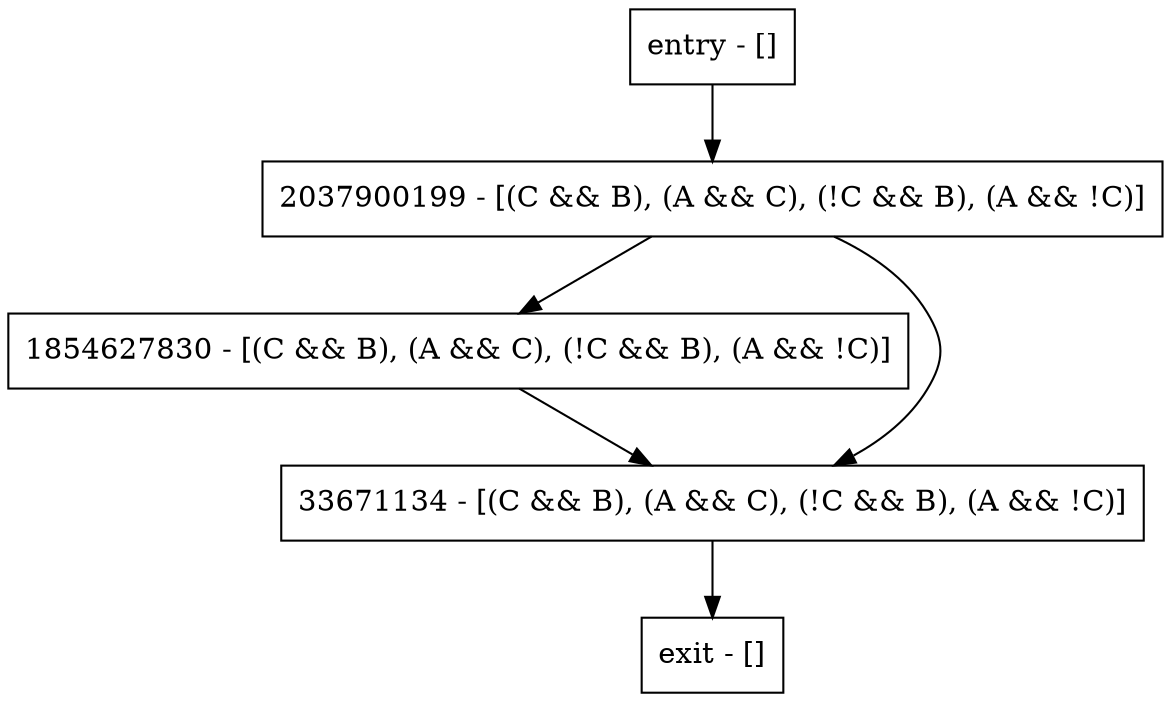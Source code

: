 digraph foo {
node [shape=record];
entry [label="entry - []"];
exit [label="exit - []"];
2037900199 [label="2037900199 - [(C && B), (A && C), (!C && B), (A && !C)]"];
1854627830 [label="1854627830 - [(C && B), (A && C), (!C && B), (A && !C)]"];
33671134 [label="33671134 - [(C && B), (A && C), (!C && B), (A && !C)]"];
entry;
exit;
entry -> 2037900199;
2037900199 -> 1854627830;
2037900199 -> 33671134;
1854627830 -> 33671134;
33671134 -> exit;
}
